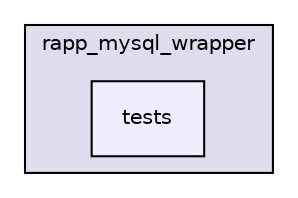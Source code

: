 digraph "/home/travis/rapp_temp/rapp-platform/rapp_mysql_wrapper/tests" {
  compound=true
  node [ fontsize="10", fontname="Helvetica"];
  edge [ labelfontsize="10", labelfontname="Helvetica"];
  subgraph clusterdir_674eda42ad24b3cf1bba3dd14db58d10 {
    graph [ bgcolor="#ddddee", pencolor="black", label="rapp_mysql_wrapper" fontname="Helvetica", fontsize="10", URL="dir_674eda42ad24b3cf1bba3dd14db58d10.html"]
  dir_78baba00ca5345e5fe669d9b72175be6 [shape=box, label="tests", style="filled", fillcolor="#eeeeff", pencolor="black", URL="dir_78baba00ca5345e5fe669d9b72175be6.html"];
  }
}
